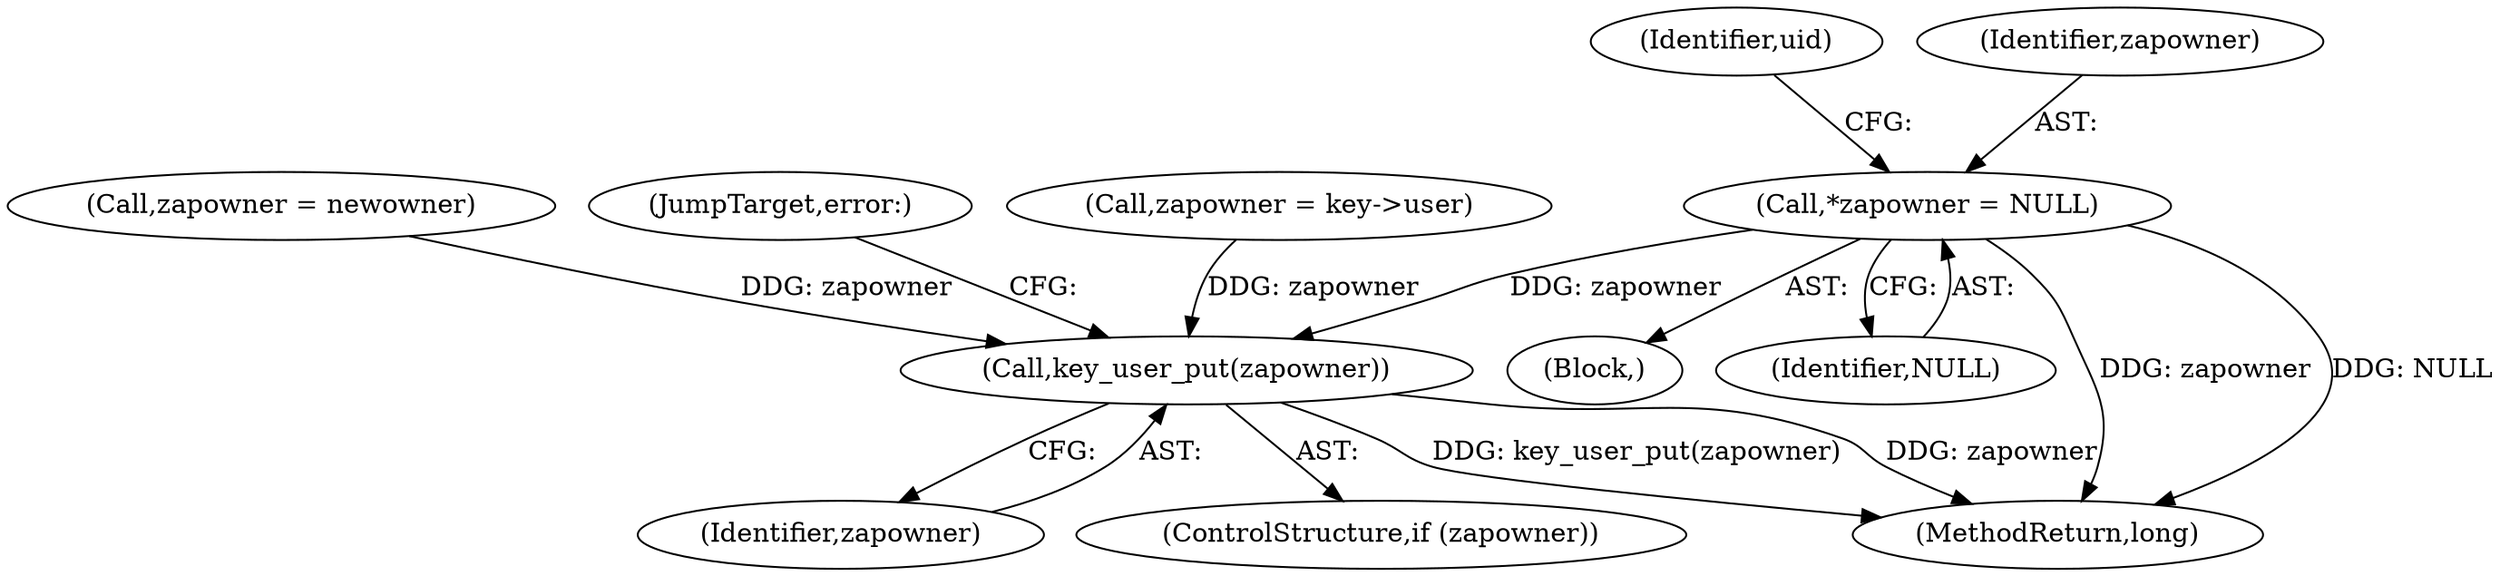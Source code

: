 digraph "0_linux_363b02dab09b3226f3bd1420dad9c72b79a42a76_8@pointer" {
"1000113" [label="(Call,*zapowner = NULL)"];
"1000452" [label="(Call,key_user_put(zapowner))"];
"1000122" [label="(Identifier,uid)"];
"1000463" [label="(Call,zapowner = newowner)"];
"1000454" [label="(JumpTarget,error:)"];
"1000471" [label="(MethodReturn,long)"];
"1000452" [label="(Call,key_user_put(zapowner))"];
"1000453" [label="(Identifier,zapowner)"];
"1000412" [label="(Call,zapowner = key->user)"];
"1000110" [label="(Block,)"];
"1000450" [label="(ControlStructure,if (zapowner))"];
"1000113" [label="(Call,*zapowner = NULL)"];
"1000115" [label="(Identifier,NULL)"];
"1000114" [label="(Identifier,zapowner)"];
"1000113" -> "1000110"  [label="AST: "];
"1000113" -> "1000115"  [label="CFG: "];
"1000114" -> "1000113"  [label="AST: "];
"1000115" -> "1000113"  [label="AST: "];
"1000122" -> "1000113"  [label="CFG: "];
"1000113" -> "1000471"  [label="DDG: zapowner"];
"1000113" -> "1000471"  [label="DDG: NULL"];
"1000113" -> "1000452"  [label="DDG: zapowner"];
"1000452" -> "1000450"  [label="AST: "];
"1000452" -> "1000453"  [label="CFG: "];
"1000453" -> "1000452"  [label="AST: "];
"1000454" -> "1000452"  [label="CFG: "];
"1000452" -> "1000471"  [label="DDG: key_user_put(zapowner)"];
"1000452" -> "1000471"  [label="DDG: zapowner"];
"1000412" -> "1000452"  [label="DDG: zapowner"];
"1000463" -> "1000452"  [label="DDG: zapowner"];
}
